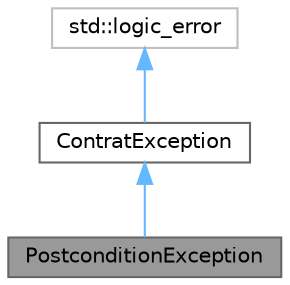 digraph "PostconditionException"
{
 // LATEX_PDF_SIZE
  bgcolor="transparent";
  edge [fontname=Helvetica,fontsize=10,labelfontname=Helvetica,labelfontsize=10];
  node [fontname=Helvetica,fontsize=10,shape=box,height=0.2,width=0.4];
  Node1 [id="Node000001",label="PostconditionException",height=0.2,width=0.4,color="gray40", fillcolor="grey60", style="filled", fontcolor="black",tooltip="Classe pour la gestion des erreurs de postcondition."];
  Node2 -> Node1 [id="edge1_Node000001_Node000002",dir="back",color="steelblue1",style="solid",tooltip=" "];
  Node2 [id="Node000002",label="ContratException",height=0.2,width=0.4,color="gray40", fillcolor="white", style="filled",URL="$class_contrat_exception.html",tooltip="Classe de base des exceptions de contrat."];
  Node3 -> Node2 [id="edge2_Node000002_Node000003",dir="back",color="steelblue1",style="solid",tooltip=" "];
  Node3 [id="Node000003",label="std::logic_error",height=0.2,width=0.4,color="grey75", fillcolor="white", style="filled",tooltip=" "];
}
